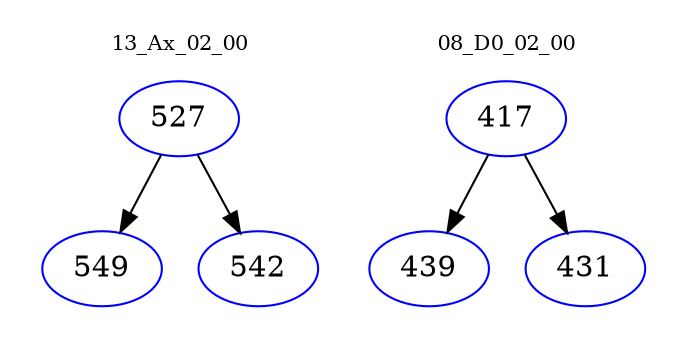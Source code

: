 digraph{
subgraph cluster_0 {
color = white
label = "13_Ax_02_00";
fontsize=10;
T0_527 [label="527", color="blue"]
T0_527 -> T0_549 [color="black"]
T0_549 [label="549", color="blue"]
T0_527 -> T0_542 [color="black"]
T0_542 [label="542", color="blue"]
}
subgraph cluster_1 {
color = white
label = "08_D0_02_00";
fontsize=10;
T1_417 [label="417", color="blue"]
T1_417 -> T1_439 [color="black"]
T1_439 [label="439", color="blue"]
T1_417 -> T1_431 [color="black"]
T1_431 [label="431", color="blue"]
}
}
